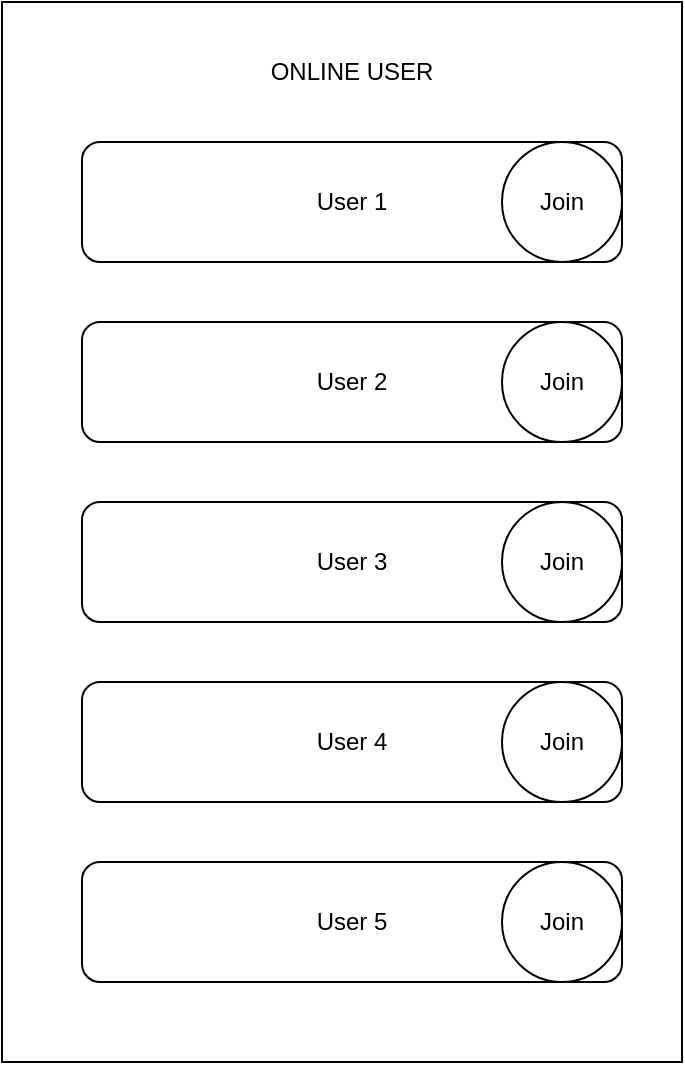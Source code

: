 <mxfile version="14.5.7" type="device"><diagram id="1mvC2OXf1FWqljh8ZSHY" name="Page-1"><mxGraphModel dx="1422" dy="794" grid="1" gridSize="10" guides="1" tooltips="1" connect="1" arrows="1" fold="1" page="1" pageScale="1" pageWidth="850" pageHeight="1100" math="0" shadow="0"><root><mxCell id="0"/><mxCell id="1" parent="0"/><mxCell id="Yx4LCWrmcFvhptsYj01H-12" value="" style="rounded=0;whiteSpace=wrap;html=1;" parent="1" vertex="1"><mxGeometry x="230" y="150" width="340" height="530" as="geometry"/></mxCell><mxCell id="Yx4LCWrmcFvhptsYj01H-13" value="ONLINE USER" style="text;html=1;strokeColor=none;fillColor=none;align=center;verticalAlign=middle;whiteSpace=wrap;rounded=0;" parent="1" vertex="1"><mxGeometry x="305" y="160" width="200" height="50" as="geometry"/></mxCell><mxCell id="Yx4LCWrmcFvhptsYj01H-14" value="User 1" style="rounded=1;whiteSpace=wrap;html=1;" parent="1" vertex="1"><mxGeometry x="270" y="220" width="270" height="60" as="geometry"/></mxCell><mxCell id="Yx4LCWrmcFvhptsYj01H-15" value="User 2" style="rounded=1;whiteSpace=wrap;html=1;" parent="1" vertex="1"><mxGeometry x="270" y="310" width="270" height="60" as="geometry"/></mxCell><mxCell id="Yx4LCWrmcFvhptsYj01H-16" value="User 3" style="rounded=1;whiteSpace=wrap;html=1;" parent="1" vertex="1"><mxGeometry x="270" y="400" width="270" height="60" as="geometry"/></mxCell><mxCell id="Yx4LCWrmcFvhptsYj01H-17" value="User 4" style="rounded=1;whiteSpace=wrap;html=1;" parent="1" vertex="1"><mxGeometry x="270" y="490" width="270" height="60" as="geometry"/></mxCell><mxCell id="Yx4LCWrmcFvhptsYj01H-18" value="User&amp;nbsp;5" style="rounded=1;whiteSpace=wrap;html=1;" parent="1" vertex="1"><mxGeometry x="270" y="580" width="270" height="60" as="geometry"/></mxCell><mxCell id="Yx4LCWrmcFvhptsYj01H-19" value="Join" style="ellipse;whiteSpace=wrap;html=1;aspect=fixed;" parent="1" vertex="1"><mxGeometry x="480" y="220" width="60" height="60" as="geometry"/></mxCell><mxCell id="Yx4LCWrmcFvhptsYj01H-20" value="Join" style="ellipse;whiteSpace=wrap;html=1;aspect=fixed;" parent="1" vertex="1"><mxGeometry x="480" y="310" width="60" height="60" as="geometry"/></mxCell><mxCell id="Yx4LCWrmcFvhptsYj01H-21" value="Join" style="ellipse;whiteSpace=wrap;html=1;aspect=fixed;" parent="1" vertex="1"><mxGeometry x="480" y="400" width="60" height="60" as="geometry"/></mxCell><mxCell id="Yx4LCWrmcFvhptsYj01H-22" value="Join" style="ellipse;whiteSpace=wrap;html=1;aspect=fixed;" parent="1" vertex="1"><mxGeometry x="480" y="490" width="60" height="60" as="geometry"/></mxCell><mxCell id="Yx4LCWrmcFvhptsYj01H-23" value="Join" style="ellipse;whiteSpace=wrap;html=1;aspect=fixed;" parent="1" vertex="1"><mxGeometry x="480" y="580" width="60" height="60" as="geometry"/></mxCell></root></mxGraphModel></diagram></mxfile>